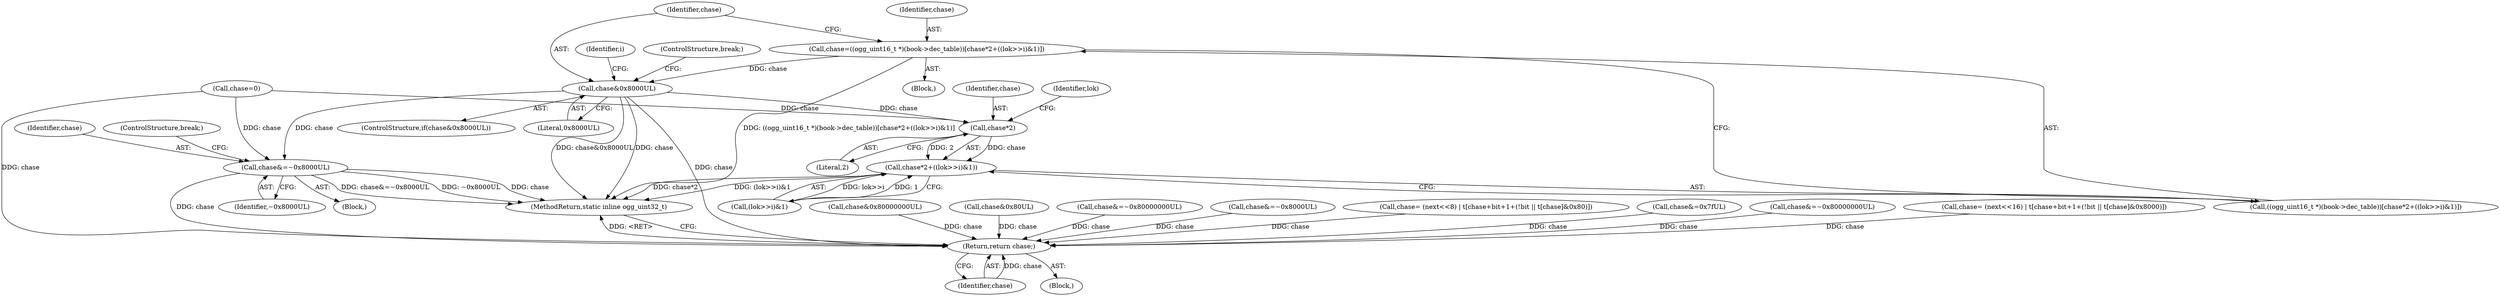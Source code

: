 digraph "1_Android_eeb4e45d5683f88488c083ecf142dc89bc3f0b47_2@array" {
"1000286" [label="(Call,chase=((ogg_uint16_t *)(book->dec_table))[chase*2+((lok>>i)&1)])"];
"1000304" [label="(Call,chase&0x8000UL)"];
"1000295" [label="(Call,chase*2)"];
"1000294" [label="(Call,chase*2+((lok>>i)&1))"];
"1000308" [label="(Call,chase&=~0x8000UL)"];
"1000431" [label="(Return,return chase;)"];
"1000413" [label="(Call,chase&0x80000000UL)"];
"1000431" [label="(Return,return chase;)"];
"1000300" [label="(Identifier,lok)"];
"1000294" [label="(Call,chase*2+((lok>>i)&1))"];
"1000295" [label="(Call,chase*2)"];
"1000195" [label="(Call,chase&0x80UL)"];
"1000417" [label="(Call,chase&=~0x80000000UL)"];
"1000270" [label="(Call,chase&=~0x8000UL)"];
"1000244" [label="(Call,chase= (next<<8) | t[chase+bit+1+(!bit || t[chase]&0x80)])"];
"1000432" [label="(Identifier,chase)"];
"1000297" [label="(Literal,2)"];
"1000296" [label="(Identifier,chase)"];
"1000310" [label="(Identifier,~0x8000UL)"];
"1000425" [label="(Block,)"];
"1000199" [label="(Call,chase&=0x7fUL)"];
"1000275" [label="(Block,)"];
"1000309" [label="(Identifier,chase)"];
"1000307" [label="(ControlStructure,break;)"];
"1000305" [label="(Identifier,chase)"];
"1000287" [label="(Identifier,chase)"];
"1000379" [label="(Call,chase&=~0x80000000UL)"];
"1000286" [label="(Call,chase=((ogg_uint16_t *)(book->dec_table))[chase*2+((lok>>i)&1)])"];
"1000304" [label="(Call,chase&0x8000UL)"];
"1000311" [label="(ControlStructure,break;)"];
"1000115" [label="(Call,chase=0)"];
"1000308" [label="(Call,chase&=~0x8000UL)"];
"1000298" [label="(Call,(lok>>i)&1)"];
"1000288" [label="(Call,((ogg_uint16_t *)(book->dec_table))[chase*2+((lok>>i)&1)])"];
"1000441" [label="(MethodReturn,static inline ogg_uint32_t)"];
"1000284" [label="(Identifier,i)"];
"1000353" [label="(Call,chase= (next<<16) | t[chase+bit+1+(!bit || t[chase]&0x8000)])"];
"1000303" [label="(ControlStructure,if(chase&0x8000UL))"];
"1000285" [label="(Block,)"];
"1000306" [label="(Literal,0x8000UL)"];
"1000286" -> "1000285"  [label="AST: "];
"1000286" -> "1000288"  [label="CFG: "];
"1000287" -> "1000286"  [label="AST: "];
"1000288" -> "1000286"  [label="AST: "];
"1000305" -> "1000286"  [label="CFG: "];
"1000286" -> "1000441"  [label="DDG: ((ogg_uint16_t *)(book->dec_table))[chase*2+((lok>>i)&1)]"];
"1000286" -> "1000304"  [label="DDG: chase"];
"1000304" -> "1000303"  [label="AST: "];
"1000304" -> "1000306"  [label="CFG: "];
"1000305" -> "1000304"  [label="AST: "];
"1000306" -> "1000304"  [label="AST: "];
"1000307" -> "1000304"  [label="CFG: "];
"1000284" -> "1000304"  [label="CFG: "];
"1000304" -> "1000441"  [label="DDG: chase&0x8000UL"];
"1000304" -> "1000441"  [label="DDG: chase"];
"1000304" -> "1000295"  [label="DDG: chase"];
"1000304" -> "1000308"  [label="DDG: chase"];
"1000304" -> "1000431"  [label="DDG: chase"];
"1000295" -> "1000294"  [label="AST: "];
"1000295" -> "1000297"  [label="CFG: "];
"1000296" -> "1000295"  [label="AST: "];
"1000297" -> "1000295"  [label="AST: "];
"1000300" -> "1000295"  [label="CFG: "];
"1000295" -> "1000294"  [label="DDG: chase"];
"1000295" -> "1000294"  [label="DDG: 2"];
"1000115" -> "1000295"  [label="DDG: chase"];
"1000294" -> "1000288"  [label="AST: "];
"1000294" -> "1000298"  [label="CFG: "];
"1000298" -> "1000294"  [label="AST: "];
"1000288" -> "1000294"  [label="CFG: "];
"1000294" -> "1000441"  [label="DDG: (lok>>i)&1"];
"1000294" -> "1000441"  [label="DDG: chase*2"];
"1000298" -> "1000294"  [label="DDG: lok>>i"];
"1000298" -> "1000294"  [label="DDG: 1"];
"1000308" -> "1000275"  [label="AST: "];
"1000308" -> "1000310"  [label="CFG: "];
"1000309" -> "1000308"  [label="AST: "];
"1000310" -> "1000308"  [label="AST: "];
"1000311" -> "1000308"  [label="CFG: "];
"1000308" -> "1000441"  [label="DDG: ~0x8000UL"];
"1000308" -> "1000441"  [label="DDG: chase"];
"1000308" -> "1000441"  [label="DDG: chase&=~0x8000UL"];
"1000115" -> "1000308"  [label="DDG: chase"];
"1000308" -> "1000431"  [label="DDG: chase"];
"1000431" -> "1000425"  [label="AST: "];
"1000431" -> "1000432"  [label="CFG: "];
"1000432" -> "1000431"  [label="AST: "];
"1000441" -> "1000431"  [label="CFG: "];
"1000431" -> "1000441"  [label="DDG: <RET>"];
"1000432" -> "1000431"  [label="DDG: chase"];
"1000199" -> "1000431"  [label="DDG: chase"];
"1000417" -> "1000431"  [label="DDG: chase"];
"1000353" -> "1000431"  [label="DDG: chase"];
"1000244" -> "1000431"  [label="DDG: chase"];
"1000195" -> "1000431"  [label="DDG: chase"];
"1000413" -> "1000431"  [label="DDG: chase"];
"1000379" -> "1000431"  [label="DDG: chase"];
"1000270" -> "1000431"  [label="DDG: chase"];
"1000115" -> "1000431"  [label="DDG: chase"];
}
